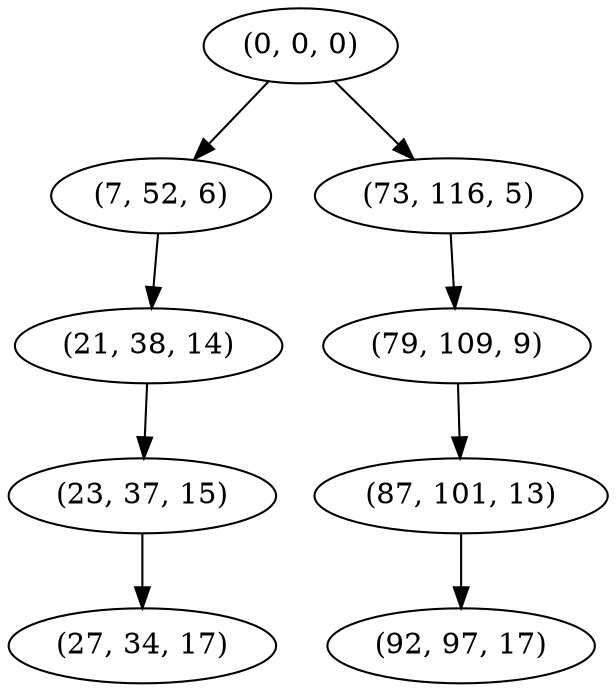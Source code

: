 digraph tree {
    "(0, 0, 0)";
    "(7, 52, 6)";
    "(21, 38, 14)";
    "(23, 37, 15)";
    "(27, 34, 17)";
    "(73, 116, 5)";
    "(79, 109, 9)";
    "(87, 101, 13)";
    "(92, 97, 17)";
    "(0, 0, 0)" -> "(7, 52, 6)";
    "(0, 0, 0)" -> "(73, 116, 5)";
    "(7, 52, 6)" -> "(21, 38, 14)";
    "(21, 38, 14)" -> "(23, 37, 15)";
    "(23, 37, 15)" -> "(27, 34, 17)";
    "(73, 116, 5)" -> "(79, 109, 9)";
    "(79, 109, 9)" -> "(87, 101, 13)";
    "(87, 101, 13)" -> "(92, 97, 17)";
}
